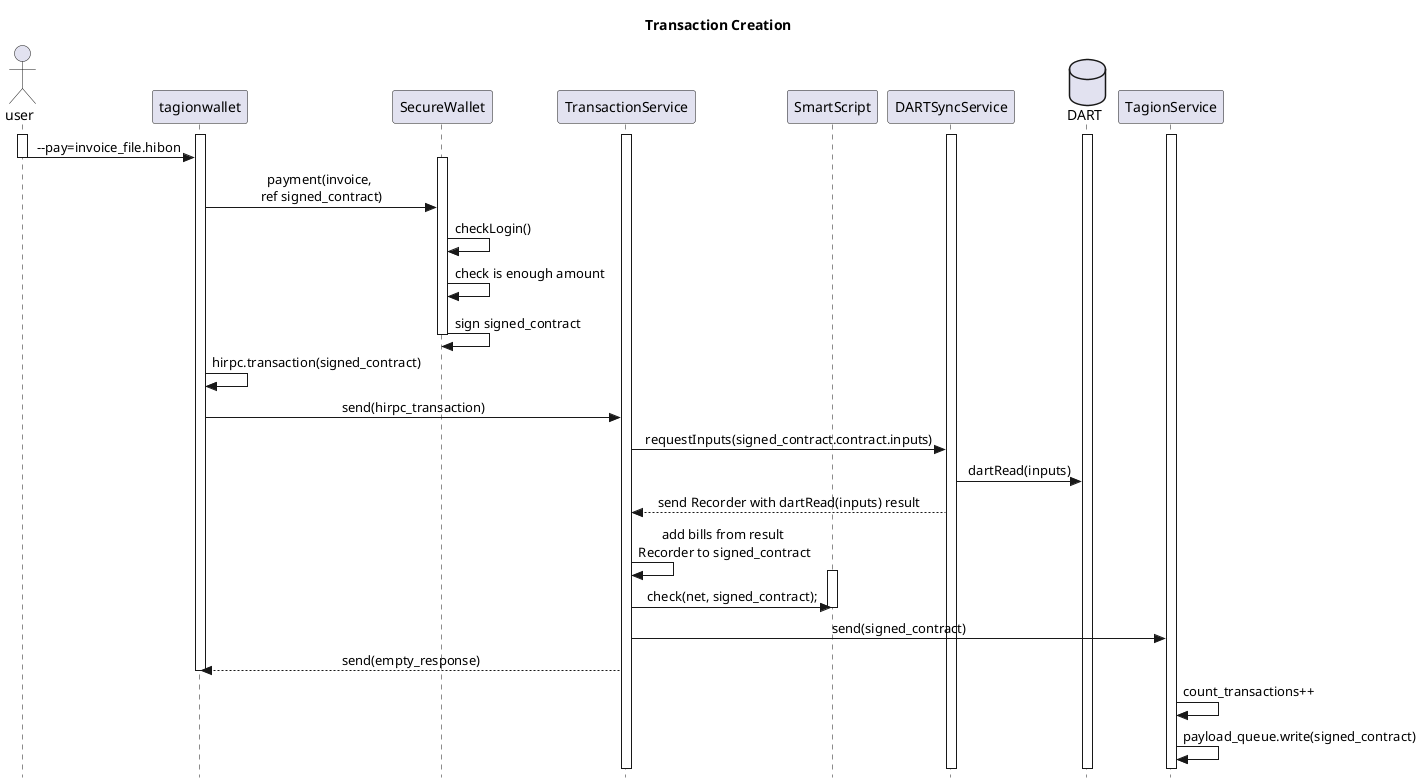 @startuml Transaction Creation Sequence

skinparam Style strictuml
skinparam SequenceMessageAlign center
hide empty description
title Transaction Creation

actor user
participant tagionwallet as wallet
participant SecureWallet as secwallet
participant TransactionService as transerv
participant SmartScript as smartscript
participant DARTSyncService as dartsync
database DART as dart
participant TagionService as tagion

activate transerv
activate dartsync
activate dart
activate tagion

activate user
activate wallet

user -> wallet : --pay=invoice_file.hibon

deactivate user 

activate secwallet

wallet -> secwallet : payment(invoice, \nref signed_contract)

secwallet -> secwallet : checkLogin()
secwallet -> secwallet : check is enough amount
secwallet -> secwallet : sign signed_contract

deactivate secwallet

wallet -> wallet : hirpc.transaction(signed_contract)

wallet -> transerv : send(hirpc_transaction)

transerv -> dartsync : requestInputs(signed_contract.contract.inputs)
dartsync -> dart : dartRead(inputs)
dartsync --> transerv : send Recorder with dartRead(inputs) result

transerv -> transerv : add bills from result \nRecorder to signed_contract

activate smartscript
transerv -> smartscript : check(net, signed_contract);
deactivate smartscript

transerv -> tagion : send(signed_contract)

transerv --> wallet : send(empty_response)

deactivate wallet

tagion -> tagion : count_transactions++
tagion -> tagion : payload_queue.write(signed_contract)

@enduml
